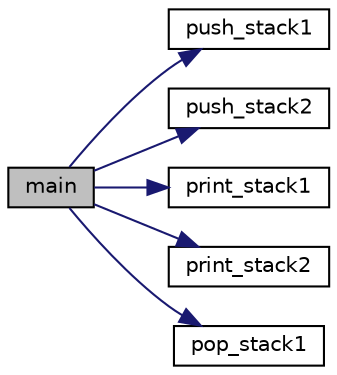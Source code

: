 digraph "main"
{
  edge [fontname="Helvetica",fontsize="10",labelfontname="Helvetica",labelfontsize="10"];
  node [fontname="Helvetica",fontsize="10",shape=record];
  rankdir="LR";
  Node1 [label="main",height=0.2,width=0.4,color="black", fillcolor="grey75", style="filled", fontcolor="black"];
  Node1 -> Node2 [color="midnightblue",fontsize="10",style="solid"];
  Node2 [label="push_stack1",height=0.2,width=0.4,color="black", fillcolor="white", style="filled",URL="$Stacks_8c.html#abf1a63ad207c0660c12b37e83b3c90a5"];
  Node1 -> Node3 [color="midnightblue",fontsize="10",style="solid"];
  Node3 [label="push_stack2",height=0.2,width=0.4,color="black", fillcolor="white", style="filled",URL="$Stacks_8c.html#a8736604ab2d019f3a10c9a5fddf943ea"];
  Node1 -> Node4 [color="midnightblue",fontsize="10",style="solid"];
  Node4 [label="print_stack1",height=0.2,width=0.4,color="black", fillcolor="white", style="filled",URL="$Stacks_8c.html#a2b6de23813630475797d1a50fa7c25f6"];
  Node1 -> Node5 [color="midnightblue",fontsize="10",style="solid"];
  Node5 [label="print_stack2",height=0.2,width=0.4,color="black", fillcolor="white", style="filled",URL="$Stacks_8c.html#ab1b5d48df26cd7605a4daa8e04f77686"];
  Node1 -> Node6 [color="midnightblue",fontsize="10",style="solid"];
  Node6 [label="pop_stack1",height=0.2,width=0.4,color="black", fillcolor="white", style="filled",URL="$Stacks_8c.html#a62a6e7a73866ceb9b1394420f9ae17ed"];
}
